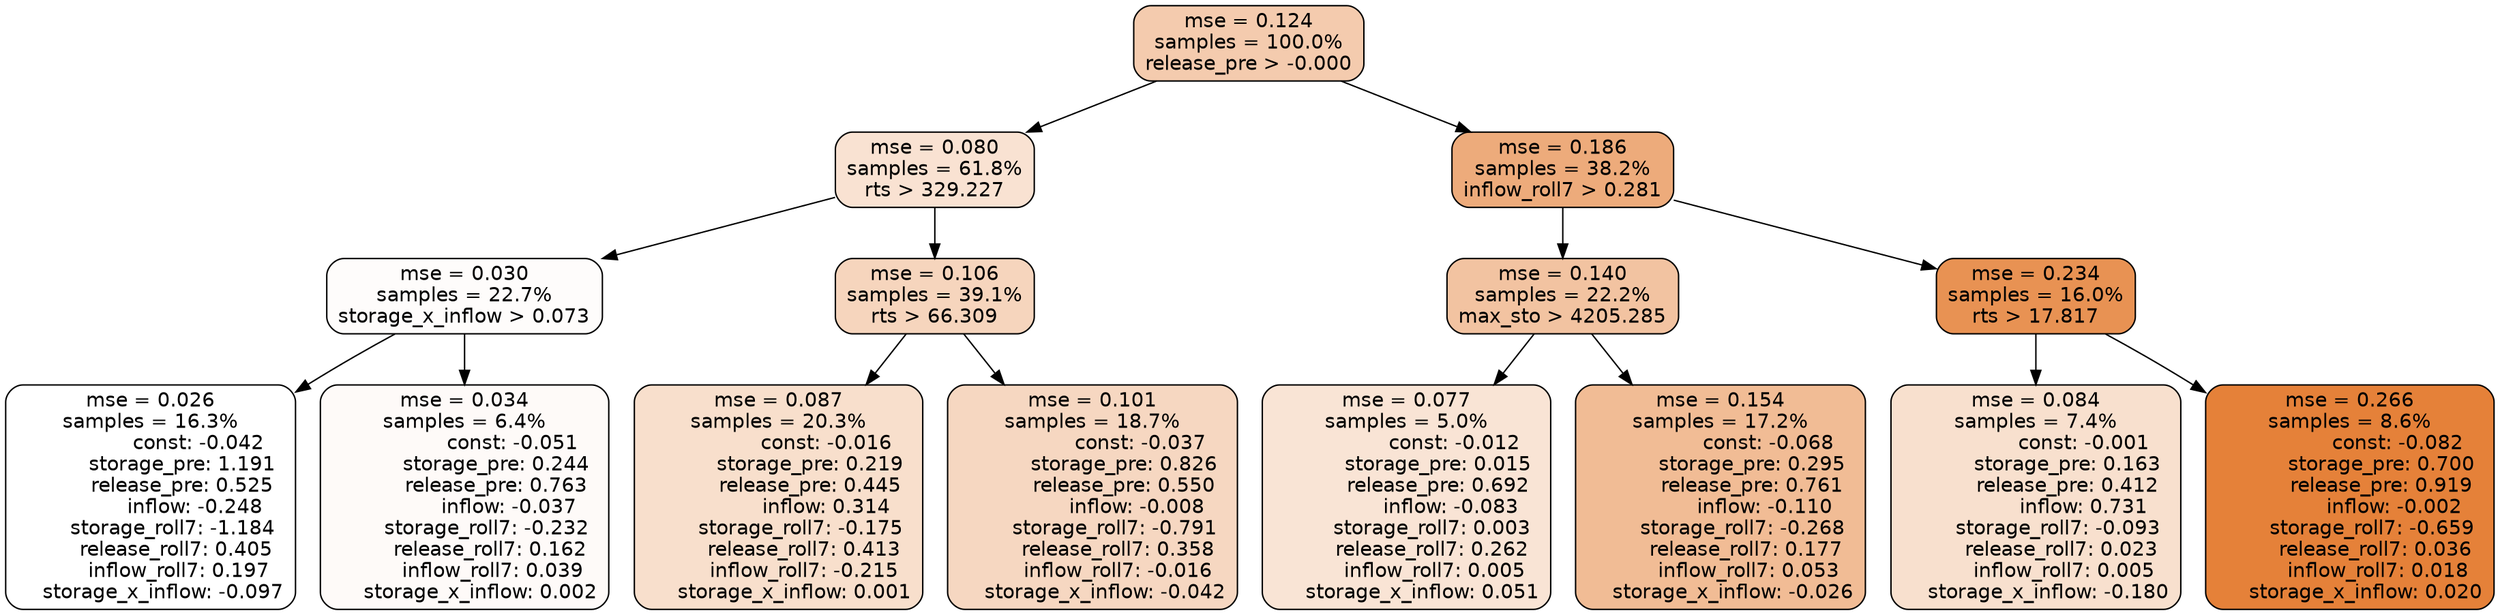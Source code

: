 digraph tree {
node [shape=rectangle, style="filled, rounded", color="black", fontname=helvetica] ;
edge [fontname=helvetica] ;
	"0" [label="mse = 0.124
samples = 100.0%
release_pre > -0.000", fillcolor="#f4cbae"]
	"1" [label="mse = 0.080
samples = 61.8%
rts > 329.227", fillcolor="#f9e2d2"]
	"8" [label="mse = 0.186
samples = 38.2%
inflow_roll7 > 0.281", fillcolor="#edab7b"]
	"5" [label="mse = 0.030
samples = 22.7%
storage_x_inflow > 0.073", fillcolor="#fefcfb"]
	"2" [label="mse = 0.106
samples = 39.1%
rts > 66.309", fillcolor="#f6d5bd"]
	"9" [label="mse = 0.140
samples = 22.2%
max_sto > 4205.285", fillcolor="#f2c3a1"]
	"12" [label="mse = 0.234
samples = 16.0%
rts > 17.817", fillcolor="#e89253"]
	"6" [label="mse = 0.026
samples = 16.3%
               const: -0.042
          storage_pre: 1.191
          release_pre: 0.525
              inflow: -0.248
       storage_roll7: -1.184
        release_roll7: 0.405
         inflow_roll7: 0.197
    storage_x_inflow: -0.097", fillcolor="#ffffff"]
	"7" [label="mse = 0.034
samples = 6.4%
               const: -0.051
          storage_pre: 0.244
          release_pre: 0.763
              inflow: -0.037
       storage_roll7: -0.232
        release_roll7: 0.162
         inflow_roll7: 0.039
     storage_x_inflow: 0.002", fillcolor="#fefaf8"]
	"3" [label="mse = 0.087
samples = 20.3%
               const: -0.016
          storage_pre: 0.219
          release_pre: 0.445
               inflow: 0.314
       storage_roll7: -0.175
        release_roll7: 0.413
        inflow_roll7: -0.215
     storage_x_inflow: 0.001", fillcolor="#f8dfcc"]
	"4" [label="mse = 0.101
samples = 18.7%
               const: -0.037
          storage_pre: 0.826
          release_pre: 0.550
              inflow: -0.008
       storage_roll7: -0.791
        release_roll7: 0.358
        inflow_roll7: -0.016
    storage_x_inflow: -0.042", fillcolor="#f6d7c1"]
	"11" [label="mse = 0.077
samples = 5.0%
               const: -0.012
          storage_pre: 0.015
          release_pre: 0.692
              inflow: -0.083
        storage_roll7: 0.003
        release_roll7: 0.262
         inflow_roll7: 0.005
     storage_x_inflow: 0.051", fillcolor="#f9e4d5"]
	"10" [label="mse = 0.154
samples = 17.2%
               const: -0.068
          storage_pre: 0.295
          release_pre: 0.761
              inflow: -0.110
       storage_roll7: -0.268
        release_roll7: 0.177
         inflow_roll7: 0.053
    storage_x_inflow: -0.026", fillcolor="#f1bc95"]
	"13" [label="mse = 0.084
samples = 7.4%
               const: -0.001
          storage_pre: 0.163
          release_pre: 0.412
               inflow: 0.731
       storage_roll7: -0.093
        release_roll7: 0.023
         inflow_roll7: 0.005
    storage_x_inflow: -0.180", fillcolor="#f8e0ce"]
	"14" [label="mse = 0.266
samples = 8.6%
               const: -0.082
          storage_pre: 0.700
          release_pre: 0.919
              inflow: -0.002
       storage_roll7: -0.659
        release_roll7: 0.036
         inflow_roll7: 0.018
     storage_x_inflow: 0.020", fillcolor="#e58139"]

	"0" -> "1"
	"0" -> "8"
	"1" -> "2"
	"1" -> "5"
	"8" -> "9"
	"8" -> "12"
	"5" -> "6"
	"5" -> "7"
	"2" -> "3"
	"2" -> "4"
	"9" -> "10"
	"9" -> "11"
	"12" -> "13"
	"12" -> "14"
}